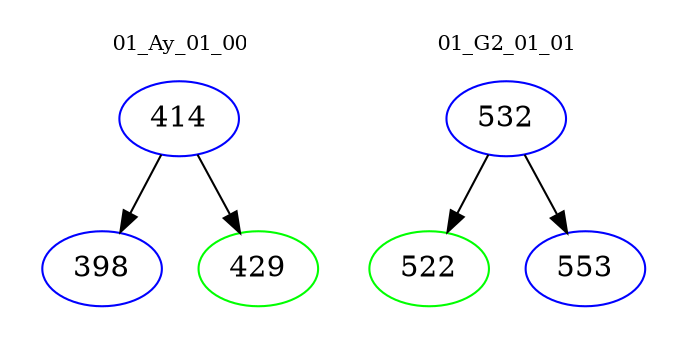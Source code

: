 digraph{
subgraph cluster_0 {
color = white
label = "01_Ay_01_00";
fontsize=10;
T0_414 [label="414", color="blue"]
T0_414 -> T0_398 [color="black"]
T0_398 [label="398", color="blue"]
T0_414 -> T0_429 [color="black"]
T0_429 [label="429", color="green"]
}
subgraph cluster_1 {
color = white
label = "01_G2_01_01";
fontsize=10;
T1_532 [label="532", color="blue"]
T1_532 -> T1_522 [color="black"]
T1_522 [label="522", color="green"]
T1_532 -> T1_553 [color="black"]
T1_553 [label="553", color="blue"]
}
}
